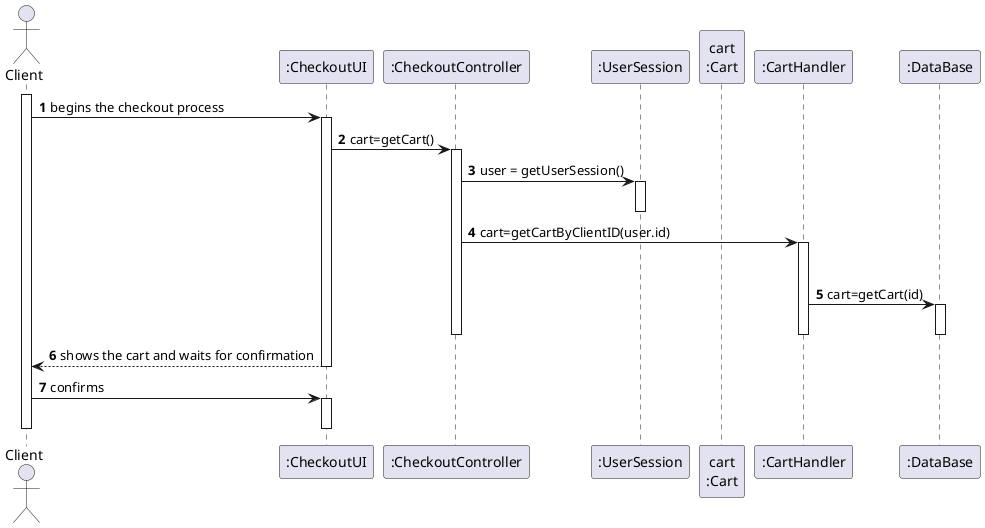 @startuml
autonumber
'hide footbox
actor "Client" as COL


participant ":CheckoutUI" as UI
participant ":CheckoutController" as CTRL
participant ":UserSession" as SESS
participant "cart\n:Cart" as CT
participant ":CartHandler" as CART
participant ":DataBase" as DB

activate COL

COL -> UI : begins the checkout process
activate UI

UI -> CTRL : cart=getCart()
activate CTRL



CTRL -> SESS : user = getUserSession()
activate SESS
deactivate SESS

CTRL -> CART : cart=getCartByClientID(user.id)
activate CART

deactivate CT

CART -> DB : cart=getCart(id)
activate DB
deactivate DB
deactivate CART
deactivate CTRL
UI --> COL: shows the cart and waits for confirmation
deactivate UI
COL -> UI : confirms
activate UI
deactivate UI



deactivate COL





@enduml
